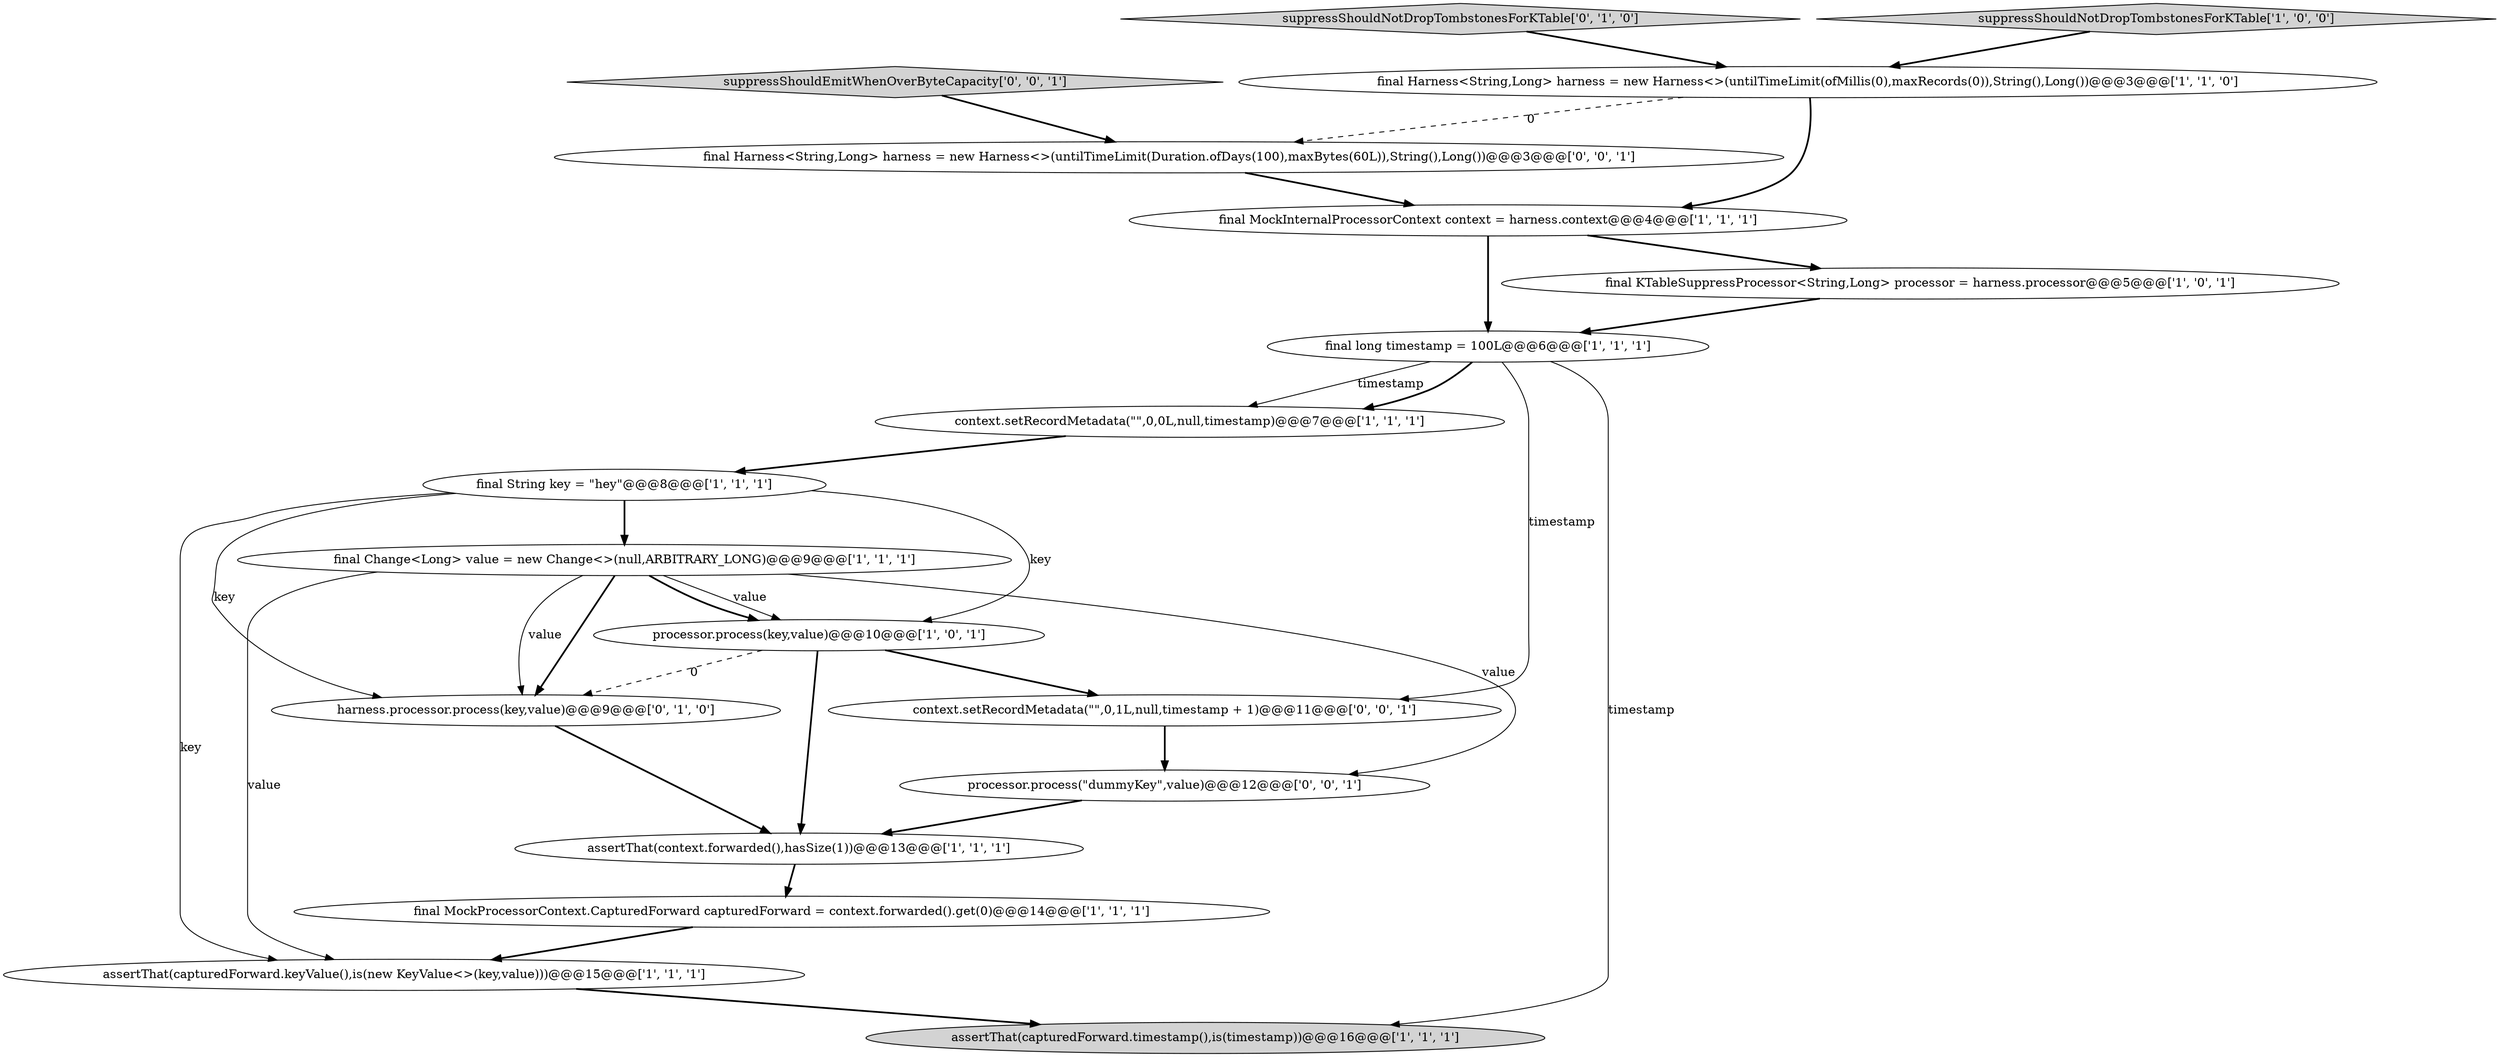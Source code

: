 digraph {
14 [style = filled, label = "harness.processor.process(key,value)@@@9@@@['0', '1', '0']", fillcolor = white, shape = ellipse image = "AAA1AAABBB2BBB"];
5 [style = filled, label = "context.setRecordMetadata(\"\",0,0L,null,timestamp)@@@7@@@['1', '1', '1']", fillcolor = white, shape = ellipse image = "AAA0AAABBB1BBB"];
16 [style = filled, label = "final Harness<String,Long> harness = new Harness<>(untilTimeLimit(Duration.ofDays(100),maxBytes(60L)),String(),Long())@@@3@@@['0', '0', '1']", fillcolor = white, shape = ellipse image = "AAA0AAABBB3BBB"];
8 [style = filled, label = "final MockInternalProcessorContext context = harness.context@@@4@@@['1', '1', '1']", fillcolor = white, shape = ellipse image = "AAA0AAABBB1BBB"];
11 [style = filled, label = "final KTableSuppressProcessor<String,Long> processor = harness.processor@@@5@@@['1', '0', '1']", fillcolor = white, shape = ellipse image = "AAA0AAABBB1BBB"];
17 [style = filled, label = "context.setRecordMetadata(\"\",0,1L,null,timestamp + 1)@@@11@@@['0', '0', '1']", fillcolor = white, shape = ellipse image = "AAA0AAABBB3BBB"];
12 [style = filled, label = "processor.process(key,value)@@@10@@@['1', '0', '1']", fillcolor = white, shape = ellipse image = "AAA0AAABBB1BBB"];
7 [style = filled, label = "final Change<Long> value = new Change<>(null,ARBITRARY_LONG)@@@9@@@['1', '1', '1']", fillcolor = white, shape = ellipse image = "AAA0AAABBB1BBB"];
13 [style = filled, label = "suppressShouldNotDropTombstonesForKTable['0', '1', '0']", fillcolor = lightgray, shape = diamond image = "AAA0AAABBB2BBB"];
18 [style = filled, label = "processor.process(\"dummyKey\",value)@@@12@@@['0', '0', '1']", fillcolor = white, shape = ellipse image = "AAA0AAABBB3BBB"];
1 [style = filled, label = "assertThat(capturedForward.keyValue(),is(new KeyValue<>(key,value)))@@@15@@@['1', '1', '1']", fillcolor = white, shape = ellipse image = "AAA0AAABBB1BBB"];
9 [style = filled, label = "suppressShouldNotDropTombstonesForKTable['1', '0', '0']", fillcolor = lightgray, shape = diamond image = "AAA0AAABBB1BBB"];
15 [style = filled, label = "suppressShouldEmitWhenOverByteCapacity['0', '0', '1']", fillcolor = lightgray, shape = diamond image = "AAA0AAABBB3BBB"];
10 [style = filled, label = "final MockProcessorContext.CapturedForward capturedForward = context.forwarded().get(0)@@@14@@@['1', '1', '1']", fillcolor = white, shape = ellipse image = "AAA0AAABBB1BBB"];
6 [style = filled, label = "final String key = \"hey\"@@@8@@@['1', '1', '1']", fillcolor = white, shape = ellipse image = "AAA0AAABBB1BBB"];
3 [style = filled, label = "final long timestamp = 100L@@@6@@@['1', '1', '1']", fillcolor = white, shape = ellipse image = "AAA0AAABBB1BBB"];
4 [style = filled, label = "assertThat(context.forwarded(),hasSize(1))@@@13@@@['1', '1', '1']", fillcolor = white, shape = ellipse image = "AAA0AAABBB1BBB"];
0 [style = filled, label = "assertThat(capturedForward.timestamp(),is(timestamp))@@@16@@@['1', '1', '1']", fillcolor = lightgray, shape = ellipse image = "AAA0AAABBB1BBB"];
2 [style = filled, label = "final Harness<String,Long> harness = new Harness<>(untilTimeLimit(ofMillis(0),maxRecords(0)),String(),Long())@@@3@@@['1', '1', '0']", fillcolor = white, shape = ellipse image = "AAA0AAABBB1BBB"];
3->5 [style = solid, label="timestamp"];
11->3 [style = bold, label=""];
12->14 [style = dashed, label="0"];
3->17 [style = solid, label="timestamp"];
12->4 [style = bold, label=""];
6->1 [style = solid, label="key"];
9->2 [style = bold, label=""];
16->8 [style = bold, label=""];
7->12 [style = solid, label="value"];
3->5 [style = bold, label=""];
8->3 [style = bold, label=""];
2->8 [style = bold, label=""];
7->1 [style = solid, label="value"];
7->14 [style = bold, label=""];
6->14 [style = solid, label="key"];
10->1 [style = bold, label=""];
8->11 [style = bold, label=""];
7->14 [style = solid, label="value"];
2->16 [style = dashed, label="0"];
12->17 [style = bold, label=""];
7->12 [style = bold, label=""];
3->0 [style = solid, label="timestamp"];
6->12 [style = solid, label="key"];
15->16 [style = bold, label=""];
4->10 [style = bold, label=""];
14->4 [style = bold, label=""];
6->7 [style = bold, label=""];
7->18 [style = solid, label="value"];
13->2 [style = bold, label=""];
5->6 [style = bold, label=""];
18->4 [style = bold, label=""];
1->0 [style = bold, label=""];
17->18 [style = bold, label=""];
}
